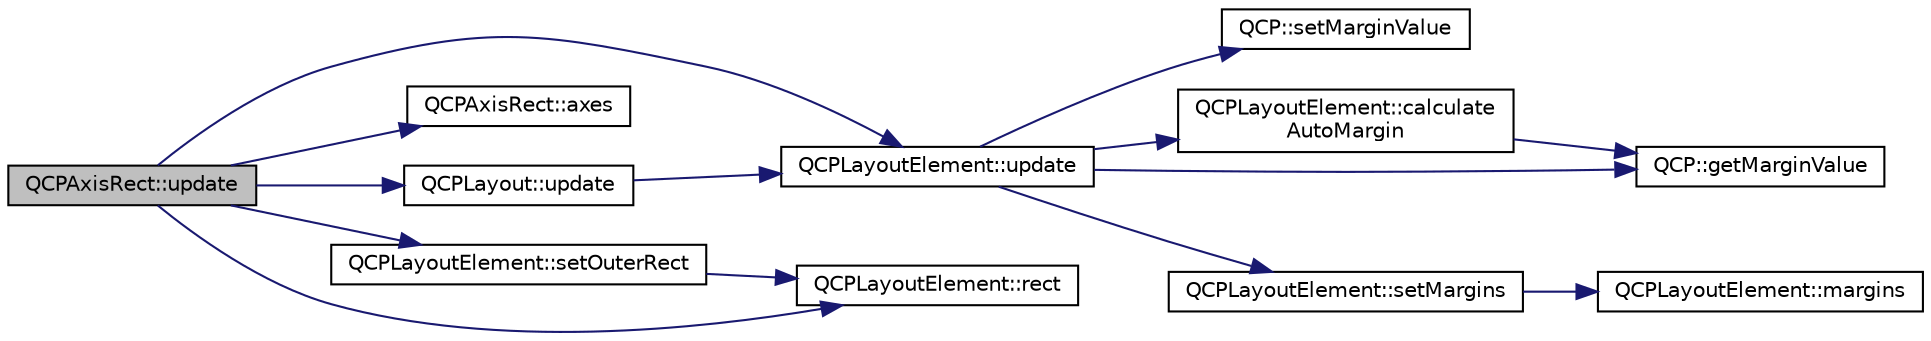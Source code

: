 digraph "QCPAxisRect::update"
{
  edge [fontname="Helvetica",fontsize="10",labelfontname="Helvetica",labelfontsize="10"];
  node [fontname="Helvetica",fontsize="10",shape=record];
  rankdir="LR";
  Node513 [label="QCPAxisRect::update",height=0.2,width=0.4,color="black", fillcolor="grey75", style="filled", fontcolor="black"];
  Node513 -> Node514 [color="midnightblue",fontsize="10",style="solid",fontname="Helvetica"];
  Node514 [label="QCPLayoutElement::update",height=0.2,width=0.4,color="black", fillcolor="white", style="filled",URL="$d5/db3/class_q_c_p_layout_element.html#a929c2ec62e0e0e1d8418eaa802e2af9b"];
  Node514 -> Node515 [color="midnightblue",fontsize="10",style="solid",fontname="Helvetica"];
  Node515 [label="QCP::setMarginValue",height=0.2,width=0.4,color="black", fillcolor="white", style="filled",URL="$d9/d5c/namespace_q_c_p.html#afbf6e3084c108f2bb4372107945ee82f"];
  Node514 -> Node516 [color="midnightblue",fontsize="10",style="solid",fontname="Helvetica"];
  Node516 [label="QCPLayoutElement::calculate\lAutoMargin",height=0.2,width=0.4,color="black", fillcolor="white", style="filled",URL="$d5/db3/class_q_c_p_layout_element.html#a005c9f0fe84bc1591a2cf2c46fd477b4"];
  Node516 -> Node517 [color="midnightblue",fontsize="10",style="solid",fontname="Helvetica"];
  Node517 [label="QCP::getMarginValue",height=0.2,width=0.4,color="black", fillcolor="white", style="filled",URL="$d9/d5c/namespace_q_c_p.html#a23a2679d3495c444acc26acc61e35b5b"];
  Node514 -> Node517 [color="midnightblue",fontsize="10",style="solid",fontname="Helvetica"];
  Node514 -> Node518 [color="midnightblue",fontsize="10",style="solid",fontname="Helvetica"];
  Node518 [label="QCPLayoutElement::setMargins",height=0.2,width=0.4,color="black", fillcolor="white", style="filled",URL="$d5/db3/class_q_c_p_layout_element.html#a8f450b1f3f992ad576fce2c63d8b79cf"];
  Node518 -> Node519 [color="midnightblue",fontsize="10",style="solid",fontname="Helvetica"];
  Node519 [label="QCPLayoutElement::margins",height=0.2,width=0.4,color="black", fillcolor="white", style="filled",URL="$d5/db3/class_q_c_p_layout_element.html#af4ac9450aa2d60863bf3a8ea0c940c9d"];
  Node513 -> Node520 [color="midnightblue",fontsize="10",style="solid",fontname="Helvetica"];
  Node520 [label="QCPAxisRect::axes",height=0.2,width=0.4,color="black", fillcolor="white", style="filled",URL="$d8/dad/class_q_c_p_axis_rect.html#a11657b8faebe9677180860e8057ede26"];
  Node513 -> Node521 [color="midnightblue",fontsize="10",style="solid",fontname="Helvetica"];
  Node521 [label="QCPLayoutElement::setOuterRect",height=0.2,width=0.4,color="black", fillcolor="white", style="filled",URL="$d5/db3/class_q_c_p_layout_element.html#a38975ea13e36de8e53391ce41d94bc0f"];
  Node521 -> Node522 [color="midnightblue",fontsize="10",style="solid",fontname="Helvetica"];
  Node522 [label="QCPLayoutElement::rect",height=0.2,width=0.4,color="black", fillcolor="white", style="filled",URL="$d5/db3/class_q_c_p_layout_element.html#a208effccfe2cca4a0eaf9393e60f2dd4"];
  Node513 -> Node522 [color="midnightblue",fontsize="10",style="solid",fontname="Helvetica"];
  Node513 -> Node523 [color="midnightblue",fontsize="10",style="solid",fontname="Helvetica"];
  Node523 [label="QCPLayout::update",height=0.2,width=0.4,color="black", fillcolor="white", style="filled",URL="$de/d58/class_q_c_p_layout.html#a34ab477e820537ded7bade4399c482fd"];
  Node523 -> Node514 [color="midnightblue",fontsize="10",style="solid",fontname="Helvetica"];
}
